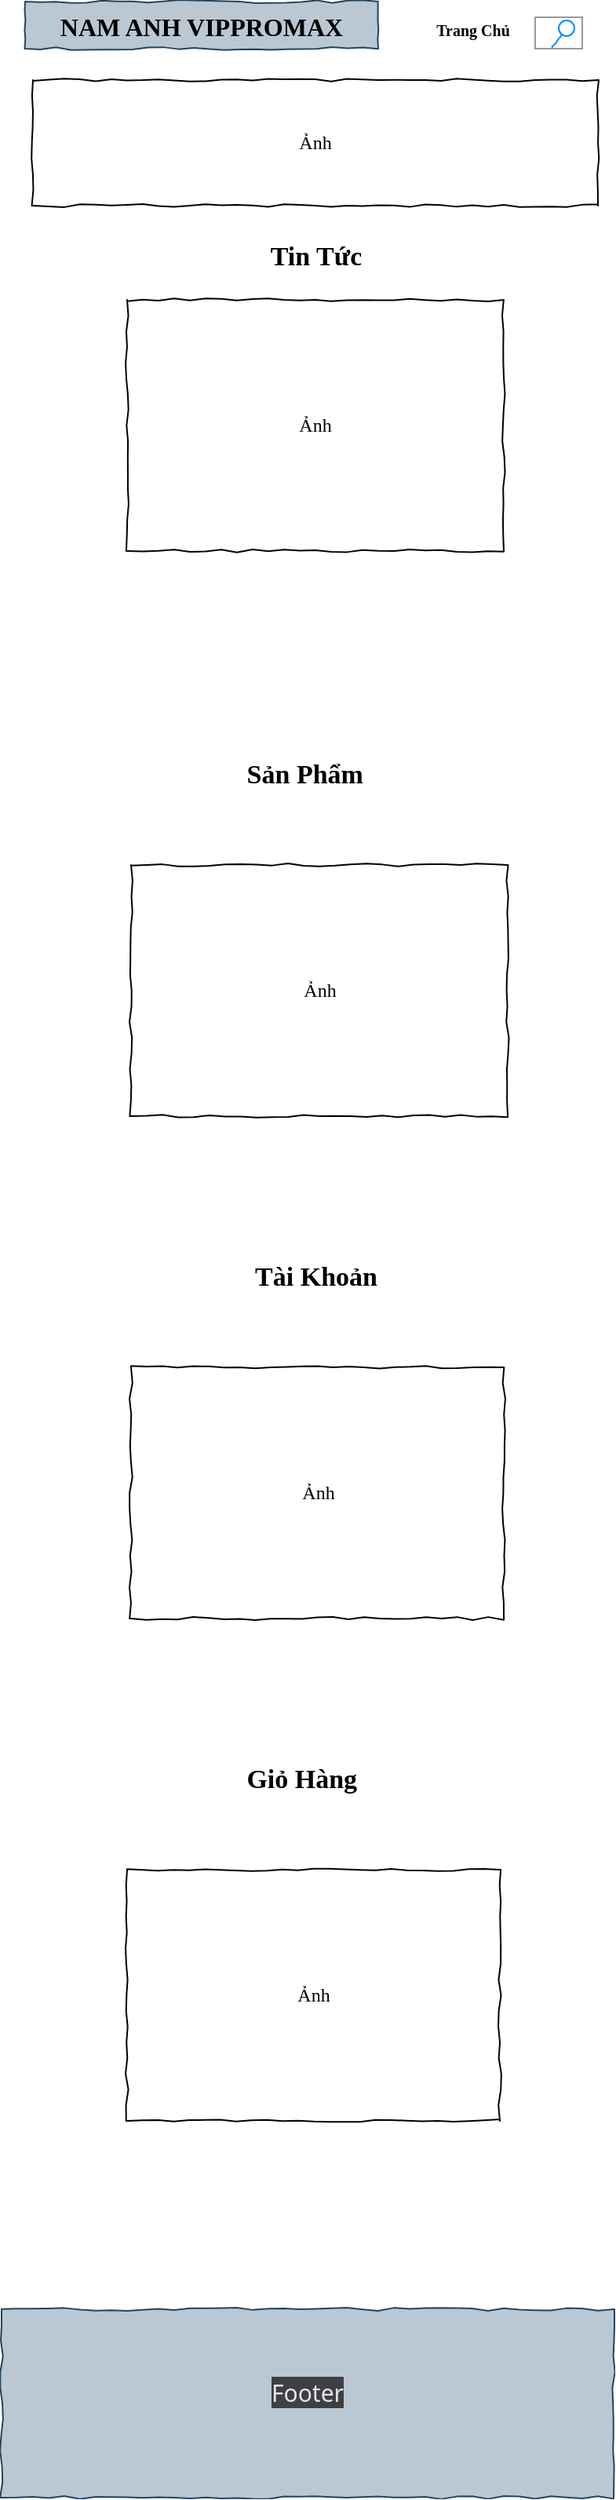 <mxfile version="21.0.2" type="github"><diagram name="Trang-1" id="v1u-DjOaT5DvbzD18e7L"><mxGraphModel dx="1750" dy="2442" grid="1" gridSize="10" guides="1" tooltips="1" connect="1" arrows="1" fold="1" page="1" pageScale="1" pageWidth="390" pageHeight="800" math="0" shadow="0"><root><mxCell id="0"/><mxCell id="1" parent="0"/><mxCell id="WQ0Dby1bReh346yvJbW9-4" value="NAM ANH VIPPROMAX" style="whiteSpace=wrap;html=1;rounded=0;shadow=0;labelBackgroundColor=none;strokeWidth=1;fontFamily=Verdana;fontSize=16;align=center;comic=1;horizontal=1;verticalAlign=top;fontStyle=1;fillColor=#bac8d3;strokeColor=#23445d;" vertex="1" parent="1"><mxGeometry x="15" y="-1590" width="225" height="30" as="geometry"/></mxCell><mxCell id="WQ0Dby1bReh346yvJbW9-5" value="Trang Chủ" style="text;html=1;points=[];align=center;verticalAlign=top;spacingTop=-4;fontSize=10;fontFamily=Verdana;fontStyle=1" vertex="1" parent="1"><mxGeometry x="262.5" y="-1580" width="75" height="20" as="geometry"/></mxCell><mxCell id="WQ0Dby1bReh346yvJbW9-7" value="" style="strokeWidth=1;shadow=0;dashed=0;align=center;html=1;shape=mxgraph.mockup.forms.searchBox;strokeColor=#999999;mainText=;strokeColor2=#008cff;fontColor=#666666;fontSize=6;align=left;spacingLeft=3;rounded=0;labelBackgroundColor=none;comic=1;" vertex="1" parent="1"><mxGeometry x="340" y="-1580" width="30" height="20" as="geometry"/></mxCell><mxCell id="WQ0Dby1bReh346yvJbW9-9" value="Sản Phẩm&amp;nbsp;" style="text;html=1;points=[];align=center;verticalAlign=top;spacingTop=-4;fontSize=17;fontFamily=Verdana;fontStyle=1" vertex="1" parent="1"><mxGeometry x="141" y="-1110" width="107.5" height="30" as="geometry"/></mxCell><mxCell id="WQ0Dby1bReh346yvJbW9-10" value="Tin Tức" style="text;html=1;points=[];align=center;verticalAlign=top;spacingTop=-4;fontSize=17;fontFamily=Verdana;fontStyle=1" vertex="1" parent="1"><mxGeometry x="140" y="-1440" width="120" height="30" as="geometry"/></mxCell><mxCell id="WQ0Dby1bReh346yvJbW9-11" value="Tài Khoản" style="text;html=1;points=[];align=center;verticalAlign=top;spacingTop=-4;fontSize=17;fontFamily=Verdana;fontStyle=1" vertex="1" parent="1"><mxGeometry x="167.5" y="-790" width="65" height="30" as="geometry"/></mxCell><mxCell id="WQ0Dby1bReh346yvJbW9-12" value="Giỏ Hàng&amp;nbsp;" style="text;html=1;points=[];align=center;verticalAlign=top;spacingTop=-4;fontSize=17;fontFamily=Verdana;fontStyle=1" vertex="1" parent="1"><mxGeometry x="137.5" y="-470" width="110" height="25" as="geometry"/></mxCell><mxCell id="WQ0Dby1bReh346yvJbW9-16" value="Ảnh" style="whiteSpace=wrap;html=1;rounded=0;shadow=0;labelBackgroundColor=none;strokeWidth=1;fillColor=none;fontFamily=Verdana;fontSize=12;align=center;comic=1;" vertex="1" parent="1"><mxGeometry x="20" y="-1540" width="360" height="80" as="geometry"/></mxCell><mxCell id="WQ0Dby1bReh346yvJbW9-20" value="Ảnh" style="whiteSpace=wrap;html=1;rounded=0;shadow=0;labelBackgroundColor=none;strokeWidth=1;fillColor=none;fontFamily=Verdana;fontSize=12;align=center;comic=1;" vertex="1" parent="1"><mxGeometry x="80" y="-1400" width="240" height="160" as="geometry"/></mxCell><mxCell id="WQ0Dby1bReh346yvJbW9-25" value="Ảnh" style="whiteSpace=wrap;html=1;rounded=0;shadow=0;labelBackgroundColor=none;strokeWidth=1;fillColor=none;fontFamily=Verdana;fontSize=12;align=center;comic=1;" vertex="1" parent="1"><mxGeometry x="80" y="-400" width="237.5" height="160" as="geometry"/></mxCell><mxCell id="WQ0Dby1bReh346yvJbW9-26" value="&#10;&lt;span style=&quot;color: rgb(228, 230, 235); font-family: &amp;quot;Segoe UI Historic&amp;quot;, &amp;quot;Segoe UI&amp;quot;, Helvetica, Arial, sans-serif; font-size: 15px; font-style: normal; font-variant-ligatures: normal; font-variant-caps: normal; font-weight: 400; letter-spacing: normal; orphans: 2; text-align: left; text-indent: 0px; text-transform: none; widows: 2; word-spacing: 0px; -webkit-text-stroke-width: 0px; background-color: rgb(62, 64, 66); text-decoration-thickness: initial; text-decoration-style: initial; text-decoration-color: initial; float: none; display: inline !important;&quot;&gt;Footer&lt;/span&gt;&#10;&#10;" style="whiteSpace=wrap;html=1;rounded=0;shadow=0;labelBackgroundColor=none;strokeWidth=1;fillColor=#bac8d3;fontFamily=Verdana;fontSize=12;align=center;comic=1;strokeColor=#23445d;" vertex="1" parent="1"><mxGeometry y="-120" width="390" height="120" as="geometry"/></mxCell><mxCell id="WQ0Dby1bReh346yvJbW9-30" value="Ảnh" style="whiteSpace=wrap;html=1;rounded=0;shadow=0;labelBackgroundColor=none;strokeWidth=1;fillColor=none;fontFamily=Verdana;fontSize=12;align=center;comic=1;" vertex="1" parent="1"><mxGeometry x="82.5" y="-1040" width="240" height="160" as="geometry"/></mxCell><mxCell id="WQ0Dby1bReh346yvJbW9-31" value="Ảnh" style="whiteSpace=wrap;html=1;rounded=0;shadow=0;labelBackgroundColor=none;strokeWidth=1;fillColor=none;fontFamily=Verdana;fontSize=12;align=center;comic=1;" vertex="1" parent="1"><mxGeometry x="82.5" y="-720" width="237.5" height="160" as="geometry"/></mxCell></root></mxGraphModel></diagram></mxfile>